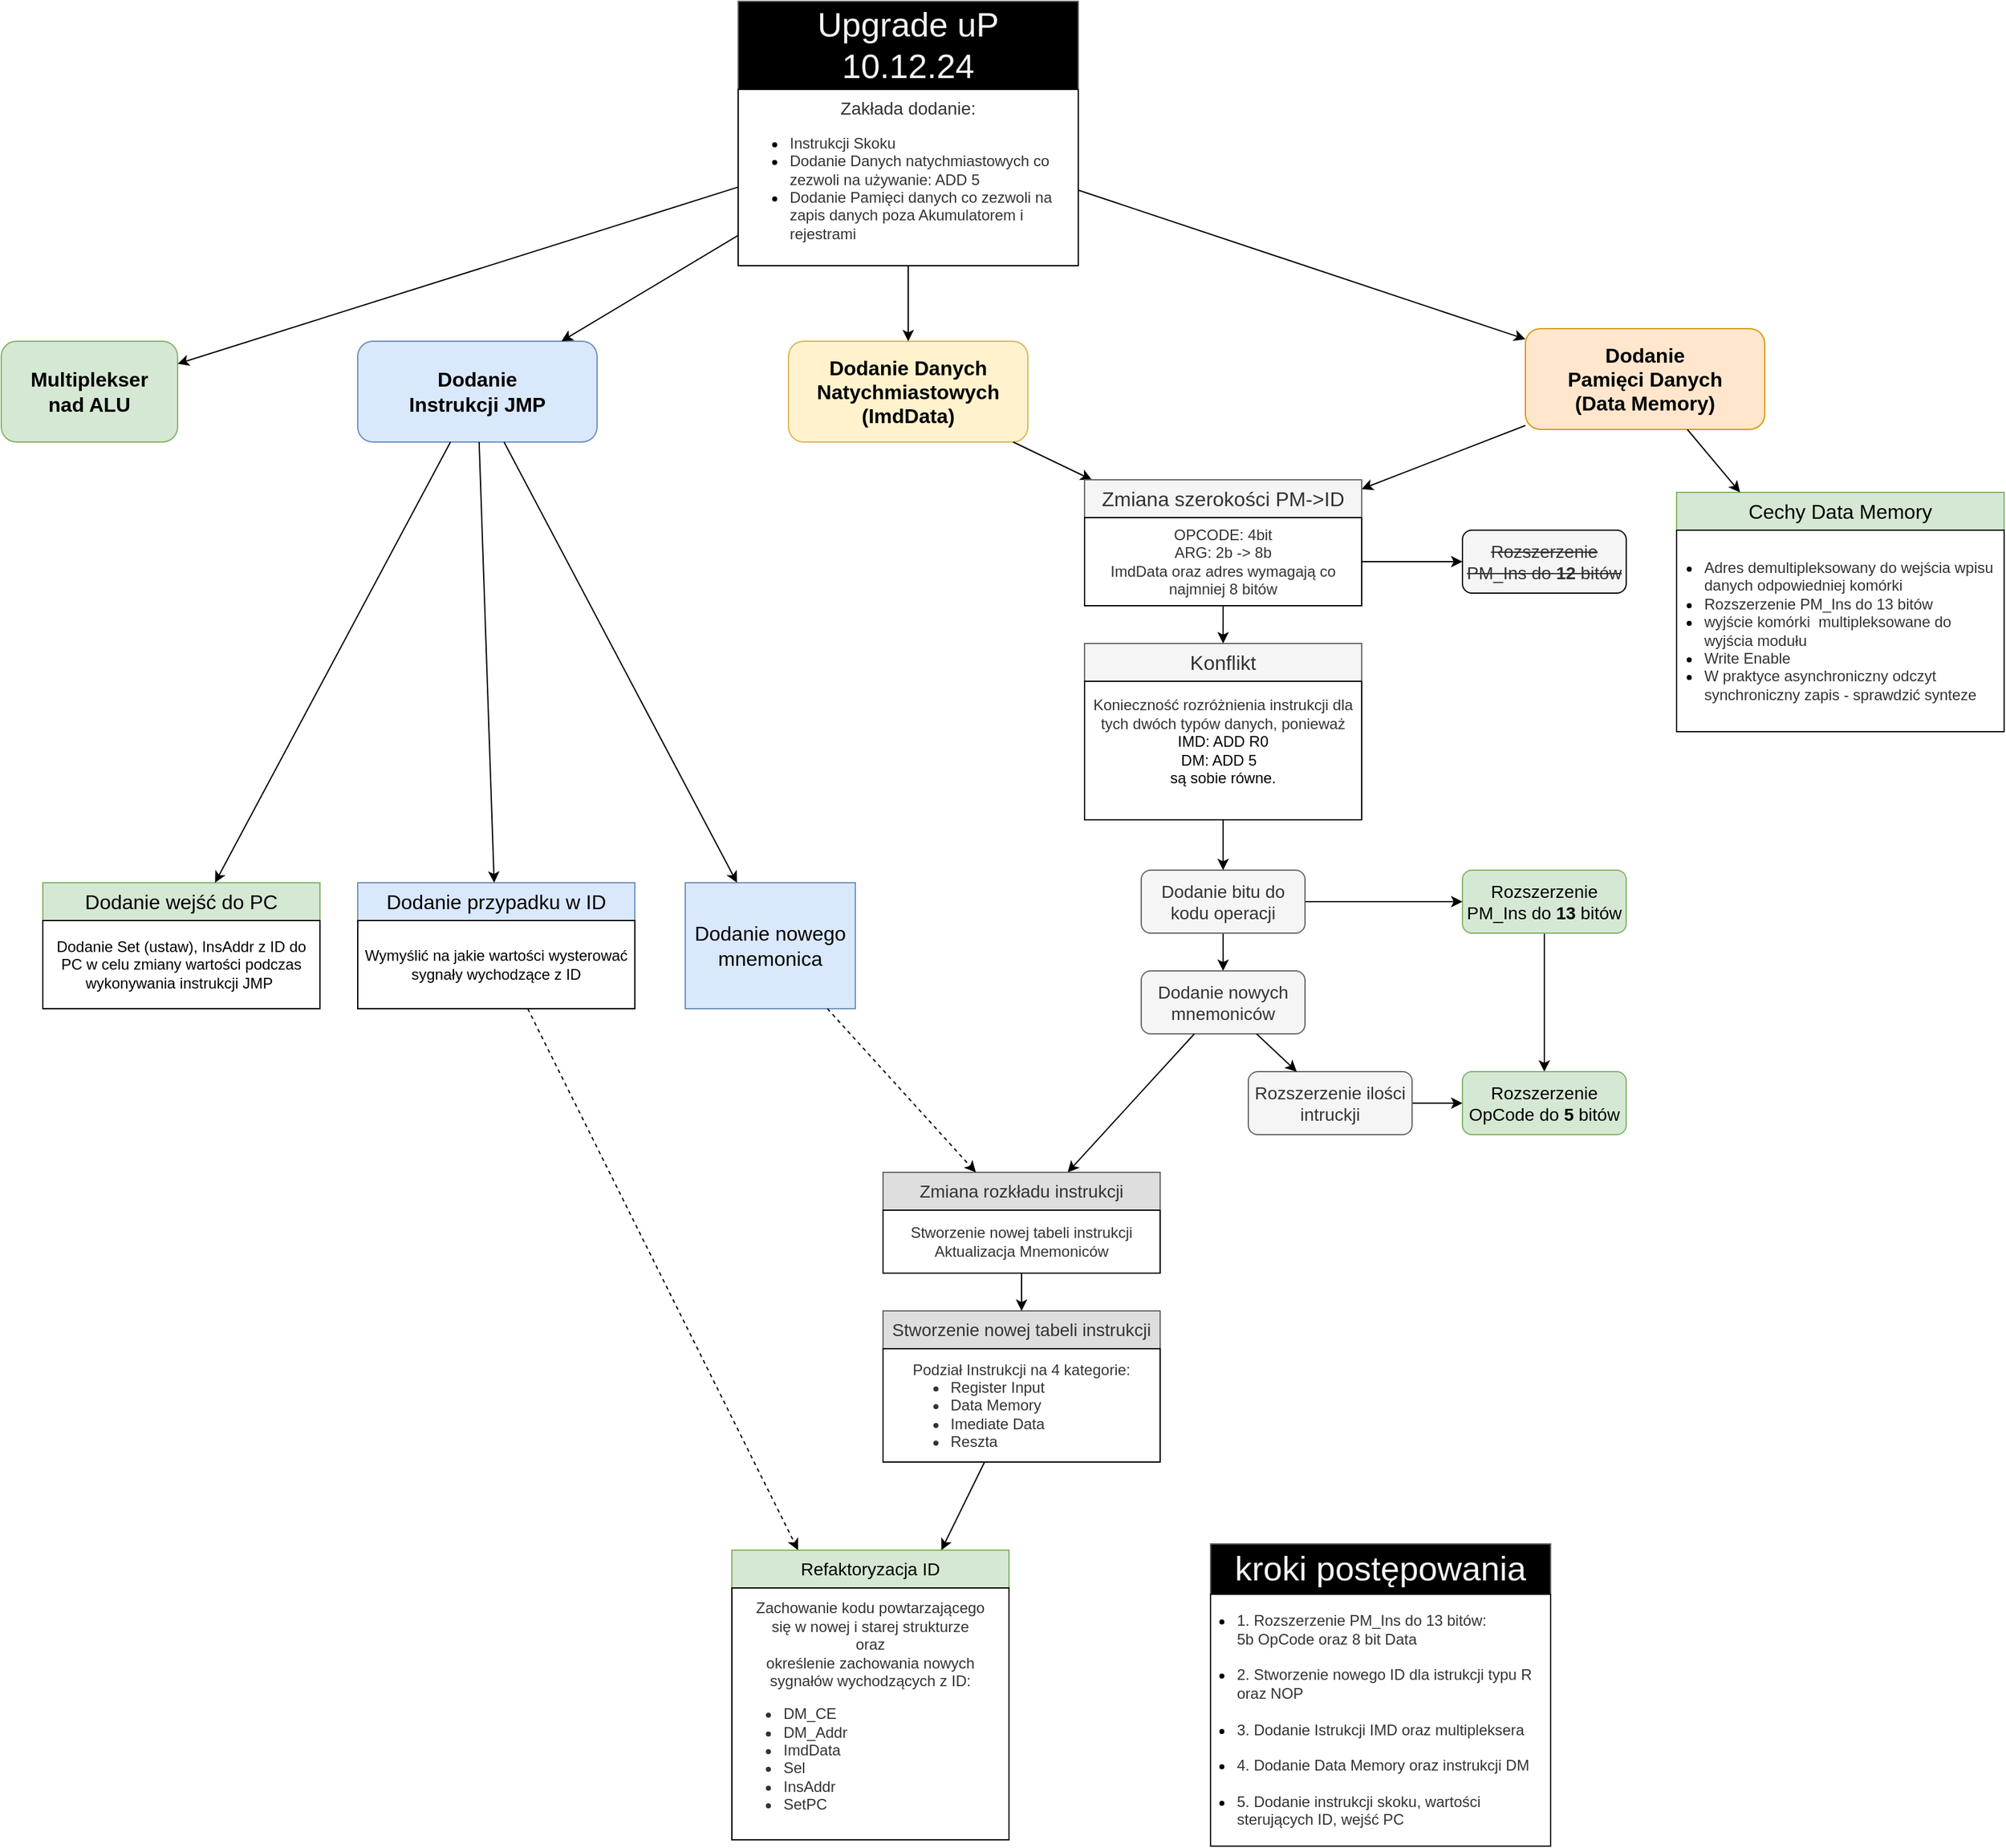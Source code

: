 <mxfile version="24.7.17">
  <diagram name="Page-1" id="2c0d36ab-eaac-3732-788b-9136903baeff">
    <mxGraphModel dx="875" dy="1793.5" grid="1" gridSize="10" guides="1" tooltips="1" connect="1" arrows="1" fold="1" page="1" pageScale="1.5" pageWidth="1169" pageHeight="827" background="none" math="0" shadow="0">
      <root>
        <mxCell id="0" />
        <mxCell id="1" parent="0" />
        <mxCell id="xErckH01YXHk2ok-q27Q-126" value="&lt;b style=&quot;font-size: 16px;&quot;&gt;Dodanie &lt;br&gt;Instrukcji JMP&lt;/b&gt;" style="rounded=1;whiteSpace=wrap;html=1;fillColor=#dae8fc;strokeColor=#6c8ebf;" vertex="1" parent="1">
          <mxGeometry x="603" y="240" width="190" height="80" as="geometry" />
        </mxCell>
        <mxCell id="xErckH01YXHk2ok-q27Q-127" value="&lt;b style=&quot;font-size: 16px;&quot;&gt;Dodanie &lt;br&gt;Pamięci Danych&lt;br&gt;(Data Memory)&lt;/b&gt;" style="rounded=1;whiteSpace=wrap;html=1;fillColor=#ffe6cc;strokeColor=#d79b00;" vertex="1" parent="1">
          <mxGeometry x="1530" y="230" width="190" height="80" as="geometry" />
        </mxCell>
        <mxCell id="xErckH01YXHk2ok-q27Q-128" value="&lt;b style=&quot;font-size: 16px;&quot;&gt;Dodanie Danych Natychmiastowych&lt;br&gt;(ImdData)&lt;/b&gt;" style="rounded=1;whiteSpace=wrap;html=1;fillColor=#fff2cc;strokeColor=#d6b656;" vertex="1" parent="1">
          <mxGeometry x="945" y="240" width="190" height="80" as="geometry" />
        </mxCell>
        <mxCell id="xErckH01YXHk2ok-q27Q-130" value="" style="endArrow=classic;html=1;rounded=0;" edge="1" parent="1" source="xErckH01YXHk2ok-q27Q-208" target="xErckH01YXHk2ok-q27Q-128">
          <mxGeometry width="50" height="50" relative="1" as="geometry">
            <mxPoint x="1040" y="120" as="sourcePoint" />
            <mxPoint x="870" y="250" as="targetPoint" />
          </mxGeometry>
        </mxCell>
        <mxCell id="xErckH01YXHk2ok-q27Q-131" value="" style="endArrow=classic;html=1;rounded=0;" edge="1" parent="1" source="xErckH01YXHk2ok-q27Q-208" target="xErckH01YXHk2ok-q27Q-127">
          <mxGeometry width="50" height="50" relative="1" as="geometry">
            <mxPoint x="1200" y="117.576" as="sourcePoint" />
            <mxPoint x="1073" y="280" as="targetPoint" />
          </mxGeometry>
        </mxCell>
        <mxCell id="xErckH01YXHk2ok-q27Q-136" value="" style="endArrow=classic;html=1;rounded=0;" edge="1" parent="1" source="xErckH01YXHk2ok-q27Q-128" target="xErckH01YXHk2ok-q27Q-142">
          <mxGeometry width="50" height="50" relative="1" as="geometry">
            <mxPoint x="970" y="350" as="sourcePoint" />
            <mxPoint x="1114.194" y="380.0" as="targetPoint" />
          </mxGeometry>
        </mxCell>
        <mxCell id="xErckH01YXHk2ok-q27Q-137" value="" style="endArrow=classic;html=1;rounded=0;" edge="1" parent="1" source="xErckH01YXHk2ok-q27Q-127" target="xErckH01YXHk2ok-q27Q-142">
          <mxGeometry width="50" height="50" relative="1" as="geometry">
            <mxPoint x="1060" y="140" as="sourcePoint" />
            <mxPoint x="1204.677" y="380.0" as="targetPoint" />
          </mxGeometry>
        </mxCell>
        <mxCell id="xErckH01YXHk2ok-q27Q-142" value="&lt;span style=&quot;font-size: 16px; font-weight: 400;&quot;&gt;Zmiana szerokości&amp;nbsp;&lt;/span&gt;&lt;span style=&quot;font-size: 16px; font-weight: 400;&quot;&gt;PM-&amp;gt;ID&lt;/span&gt;" style="swimlane;whiteSpace=wrap;html=1;fillColor=#f5f5f5;strokeColor=#666666;fixDash=0;dropTarget=1;editable=1;movable=1;resizable=1;rotatable=1;deletable=1;locked=0;connectable=1;treeFolding=0;swimlaneLine=1;noLabel=0;perimeter=rectanglePerimeter;autosize=0;fixedWidth=0;fontColor=#333333;startSize=30;" vertex="1" parent="1">
          <mxGeometry x="1180" y="350" width="220" height="100" as="geometry">
            <mxRectangle x="430" y="-220" width="50" height="30" as="alternateBounds" />
          </mxGeometry>
        </mxCell>
        <mxCell id="xErckH01YXHk2ok-q27Q-145" value="&lt;span style=&quot;color: rgb(51, 51, 51);&quot;&gt;OPCODE: 4bit&lt;/span&gt;&lt;br style=&quot;color: rgb(51, 51, 51);&quot;&gt;&lt;span style=&quot;color: rgb(51, 51, 51);&quot;&gt;ARG: 2b -&amp;gt; 8b&lt;/span&gt;&lt;br style=&quot;color: rgb(51, 51, 51);&quot;&gt;&lt;span style=&quot;color: rgb(51, 51, 51);&quot;&gt;ImdData oraz adres wymagają co najmniej 8 bitów&lt;/span&gt;" style="rounded=0;whiteSpace=wrap;html=1;" vertex="1" parent="xErckH01YXHk2ok-q27Q-142">
          <mxGeometry y="30" width="220" height="70" as="geometry" />
        </mxCell>
        <mxCell id="xErckH01YXHk2ok-q27Q-147" value="&lt;span style=&quot;font-size: 16px; font-weight: normal;&quot;&gt;Dodanie wejść do PC&lt;/span&gt;" style="swimlane;whiteSpace=wrap;html=1;fillColor=#d5e8d4;strokeColor=#82b366;fixDash=0;dropTarget=1;editable=1;movable=1;resizable=1;rotatable=1;deletable=1;locked=0;connectable=1;treeFolding=0;swimlaneLine=1;noLabel=0;perimeter=rectanglePerimeter;autosize=0;fixedWidth=0;startSize=30;" vertex="1" parent="1">
          <mxGeometry x="353" y="670" width="220" height="100" as="geometry">
            <mxRectangle x="430" y="-220" width="50" height="30" as="alternateBounds" />
          </mxGeometry>
        </mxCell>
        <mxCell id="xErckH01YXHk2ok-q27Q-148" value="Dodanie Set (ustaw), InsAddr z ID do PC w celu zmiany wartości podczas wykonywania instrukcji JMP&amp;nbsp;" style="rounded=0;whiteSpace=wrap;html=1;" vertex="1" parent="xErckH01YXHk2ok-q27Q-147">
          <mxGeometry y="30" width="220" height="70" as="geometry" />
        </mxCell>
        <mxCell id="xErckH01YXHk2ok-q27Q-149" value="&lt;span style=&quot;font-size: 16px;&quot;&gt;Dodanie nowego mnemonica&lt;/span&gt;" style="rounded=0;whiteSpace=wrap;html=1;fillColor=#dae8fc;strokeColor=#6c8ebf;" vertex="1" parent="1">
          <mxGeometry x="863" y="670" width="135" height="100" as="geometry" />
        </mxCell>
        <mxCell id="xErckH01YXHk2ok-q27Q-151" value="" style="endArrow=classic;html=1;rounded=0;" edge="1" parent="1" source="xErckH01YXHk2ok-q27Q-126" target="xErckH01YXHk2ok-q27Q-147">
          <mxGeometry width="50" height="50" relative="1" as="geometry">
            <mxPoint x="743" y="840" as="sourcePoint" />
            <mxPoint x="793" y="790" as="targetPoint" />
          </mxGeometry>
        </mxCell>
        <mxCell id="xErckH01YXHk2ok-q27Q-153" value="&lt;span style=&quot;font-size: 16px; font-weight: 400;&quot;&gt;Dodanie przypadku w ID&lt;/span&gt;" style="swimlane;whiteSpace=wrap;html=1;fillColor=#dae8fc;strokeColor=#6c8ebf;fixDash=0;dropTarget=1;editable=1;movable=1;resizable=1;rotatable=1;deletable=1;locked=0;connectable=1;treeFolding=0;swimlaneLine=1;noLabel=0;perimeter=rectanglePerimeter;autosize=0;fixedWidth=0;startSize=30;" vertex="1" parent="1">
          <mxGeometry x="603" y="670" width="220" height="100" as="geometry">
            <mxRectangle x="430" y="-220" width="50" height="30" as="alternateBounds" />
          </mxGeometry>
        </mxCell>
        <mxCell id="xErckH01YXHk2ok-q27Q-154" value="Wymyślić na jakie wartości wysterować sygnały wychodzące z ID" style="rounded=0;whiteSpace=wrap;html=1;" vertex="1" parent="xErckH01YXHk2ok-q27Q-153">
          <mxGeometry y="30" width="220" height="70" as="geometry" />
        </mxCell>
        <mxCell id="xErckH01YXHk2ok-q27Q-156" value="" style="endArrow=classic;html=1;rounded=0;" edge="1" parent="1" source="xErckH01YXHk2ok-q27Q-126" target="xErckH01YXHk2ok-q27Q-153">
          <mxGeometry width="50" height="50" relative="1" as="geometry">
            <mxPoint x="823" y="620" as="sourcePoint" />
            <mxPoint x="873" y="570" as="targetPoint" />
          </mxGeometry>
        </mxCell>
        <mxCell id="xErckH01YXHk2ok-q27Q-160" value="&lt;span style=&quot;font-size: 16px; font-weight: 400;&quot;&gt;Konflikt&lt;/span&gt;" style="swimlane;whiteSpace=wrap;html=1;fillColor=#f5f5f5;strokeColor=#666666;fixDash=0;dropTarget=1;editable=1;movable=1;resizable=1;rotatable=1;deletable=1;locked=0;connectable=1;treeFolding=0;swimlaneLine=1;noLabel=0;perimeter=rectanglePerimeter;autosize=0;fixedWidth=0;fontColor=#333333;startSize=30;" vertex="1" parent="1">
          <mxGeometry x="1180" y="480" width="220" height="140" as="geometry">
            <mxRectangle x="1180" y="480" width="50" height="30" as="alternateBounds" />
          </mxGeometry>
        </mxCell>
        <mxCell id="xErckH01YXHk2ok-q27Q-161" value="&lt;font color=&quot;#333333&quot;&gt;Konieczność rozróżnienia instrukcji dla tych dwóch typów danych, ponieważ&lt;br&gt;&lt;/font&gt;IMD: ADD R0&lt;br&gt;DM: ADD 5&amp;nbsp;&amp;nbsp;&lt;br&gt;są sobie równe.&lt;div&gt;&lt;br&gt;&lt;/div&gt;" style="rounded=0;whiteSpace=wrap;html=1;" vertex="1" parent="xErckH01YXHk2ok-q27Q-160">
          <mxGeometry y="30" width="220" height="110" as="geometry" />
        </mxCell>
        <mxCell id="xErckH01YXHk2ok-q27Q-163" value="&lt;font style=&quot;font-size: 14px;&quot;&gt;&lt;strike&gt;Rozszerzenie PM_Ins do &lt;b&gt;12 &lt;/b&gt;bitów&lt;/strike&gt;&lt;/font&gt;" style="rounded=1;whiteSpace=wrap;html=1;fillColor=#f5f5f5;fontColor=#333333;strokeColor=#000000;" vertex="1" parent="1">
          <mxGeometry x="1480" y="390" width="130" height="50" as="geometry" />
        </mxCell>
        <mxCell id="xErckH01YXHk2ok-q27Q-164" style="edgeStyle=orthogonalEdgeStyle;rounded=0;orthogonalLoop=1;jettySize=auto;html=1;" edge="1" parent="1" source="xErckH01YXHk2ok-q27Q-145" target="xErckH01YXHk2ok-q27Q-163">
          <mxGeometry relative="1" as="geometry" />
        </mxCell>
        <mxCell id="xErckH01YXHk2ok-q27Q-183" value="" style="edgeStyle=orthogonalEdgeStyle;rounded=0;orthogonalLoop=1;jettySize=auto;html=1;" edge="1" parent="1" source="xErckH01YXHk2ok-q27Q-167" target="xErckH01YXHk2ok-q27Q-170">
          <mxGeometry relative="1" as="geometry" />
        </mxCell>
        <mxCell id="xErckH01YXHk2ok-q27Q-167" value="&lt;font style=&quot;font-size: 14px;&quot;&gt;Rozszerzenie PM_Ins do &lt;b&gt;13&lt;/b&gt; bitów&lt;/font&gt;" style="rounded=1;whiteSpace=wrap;html=1;fillColor=#d5e8d4;strokeColor=#82b366;" vertex="1" parent="1">
          <mxGeometry x="1480" y="660" width="130" height="50" as="geometry" />
        </mxCell>
        <mxCell id="xErckH01YXHk2ok-q27Q-171" style="edgeStyle=orthogonalEdgeStyle;rounded=0;orthogonalLoop=1;jettySize=auto;html=1;" edge="1" parent="1" source="xErckH01YXHk2ok-q27Q-168" target="xErckH01YXHk2ok-q27Q-167">
          <mxGeometry relative="1" as="geometry" />
        </mxCell>
        <mxCell id="xErckH01YXHk2ok-q27Q-174" value="" style="edgeStyle=orthogonalEdgeStyle;rounded=0;orthogonalLoop=1;jettySize=auto;html=1;" edge="1" parent="1" source="xErckH01YXHk2ok-q27Q-168" target="xErckH01YXHk2ok-q27Q-169">
          <mxGeometry relative="1" as="geometry" />
        </mxCell>
        <mxCell id="xErckH01YXHk2ok-q27Q-168" value="&lt;span style=&quot;font-size: 14px;&quot;&gt;Dodanie bitu do kodu operacji&lt;/span&gt;" style="rounded=1;whiteSpace=wrap;html=1;fillColor=#f5f5f5;fontColor=#333333;strokeColor=#666666;" vertex="1" parent="1">
          <mxGeometry x="1225" y="660" width="130" height="50" as="geometry" />
        </mxCell>
        <mxCell id="xErckH01YXHk2ok-q27Q-169" value="&lt;span style=&quot;font-size: 14px;&quot;&gt;Dodanie nowych mnemoniców&lt;/span&gt;" style="rounded=1;whiteSpace=wrap;html=1;fillColor=#f5f5f5;fontColor=#333333;strokeColor=#666666;" vertex="1" parent="1">
          <mxGeometry x="1225" y="740" width="130" height="50" as="geometry" />
        </mxCell>
        <mxCell id="xErckH01YXHk2ok-q27Q-170" value="&lt;span style=&quot;font-size: 14px;&quot;&gt;Rozszerzenie OpCode do &lt;b&gt;5&lt;/b&gt;&lt;/span&gt;&lt;span style=&quot;font-size: 14px;&quot;&gt;&amp;nbsp;bitów&lt;/span&gt;" style="rounded=1;whiteSpace=wrap;html=1;fillColor=#d5e8d4;strokeColor=#82b366;" vertex="1" parent="1">
          <mxGeometry x="1480" y="820" width="130" height="50" as="geometry" />
        </mxCell>
        <mxCell id="xErckH01YXHk2ok-q27Q-173" value="" style="edgeStyle=orthogonalEdgeStyle;rounded=0;orthogonalLoop=1;jettySize=auto;html=1;" edge="1" parent="1" source="xErckH01YXHk2ok-q27Q-161" target="xErckH01YXHk2ok-q27Q-168">
          <mxGeometry relative="1" as="geometry" />
        </mxCell>
        <mxCell id="xErckH01YXHk2ok-q27Q-182" value="" style="edgeStyle=orthogonalEdgeStyle;rounded=0;orthogonalLoop=1;jettySize=auto;html=1;" edge="1" parent="1" source="xErckH01YXHk2ok-q27Q-176" target="xErckH01YXHk2ok-q27Q-170">
          <mxGeometry relative="1" as="geometry" />
        </mxCell>
        <mxCell id="xErckH01YXHk2ok-q27Q-176" value="&lt;span style=&quot;font-size: 14px;&quot;&gt;Rozszerzenie ilości intruckji&lt;/span&gt;" style="rounded=1;whiteSpace=wrap;html=1;fillColor=#f5f5f5;fontColor=#333333;strokeColor=#666666;" vertex="1" parent="1">
          <mxGeometry x="1310" y="820" width="130" height="50" as="geometry" />
        </mxCell>
        <mxCell id="xErckH01YXHk2ok-q27Q-179" value="" style="endArrow=classic;html=1;rounded=0;" edge="1" parent="1" source="xErckH01YXHk2ok-q27Q-169" target="xErckH01YXHk2ok-q27Q-185">
          <mxGeometry width="50" height="50" relative="1" as="geometry">
            <mxPoint x="1280" y="630" as="sourcePoint" />
            <mxPoint x="1224.688" y="820" as="targetPoint" />
          </mxGeometry>
        </mxCell>
        <mxCell id="xErckH01YXHk2ok-q27Q-180" value="" style="endArrow=classic;html=1;rounded=0;" edge="1" parent="1" source="xErckH01YXHk2ok-q27Q-169" target="xErckH01YXHk2ok-q27Q-176">
          <mxGeometry width="50" height="50" relative="1" as="geometry">
            <mxPoint x="1280" y="630" as="sourcePoint" />
            <mxPoint x="1330" y="580" as="targetPoint" />
          </mxGeometry>
        </mxCell>
        <mxCell id="xErckH01YXHk2ok-q27Q-185" value="&lt;span style=&quot;font-size: 14px; font-weight: 400;&quot;&gt;Zmiana rozkładu instrukcji&lt;/span&gt;" style="swimlane;whiteSpace=wrap;html=1;fillColor=#dedede;strokeColor=#666666;fixDash=0;dropTarget=1;editable=1;movable=1;resizable=1;rotatable=1;deletable=1;locked=0;connectable=1;treeFolding=0;swimlaneLine=1;noLabel=0;perimeter=rectanglePerimeter;autosize=0;fixedWidth=0;fontColor=#333333;startSize=30;" vertex="1" parent="1">
          <mxGeometry x="1020" y="900" width="220" height="80" as="geometry">
            <mxRectangle x="430" y="-220" width="50" height="30" as="alternateBounds" />
          </mxGeometry>
        </mxCell>
        <mxCell id="xErckH01YXHk2ok-q27Q-186" value="&lt;div&gt;&lt;font color=&quot;#333333&quot;&gt;Stworzenie nowej tabeli instrukcji&lt;br&gt;Aktualizacja Mnemoniców&lt;/font&gt;&lt;/div&gt;" style="rounded=0;whiteSpace=wrap;html=1;container=1;" vertex="1" parent="xErckH01YXHk2ok-q27Q-185">
          <mxGeometry y="30" width="220" height="50" as="geometry">
            <mxRectangle y="30" width="220" height="30" as="alternateBounds" />
          </mxGeometry>
        </mxCell>
        <mxCell id="xErckH01YXHk2ok-q27Q-197" value="" style="endArrow=classic;html=1;rounded=0;dashed=1;" edge="1" parent="1" source="xErckH01YXHk2ok-q27Q-149" target="xErckH01YXHk2ok-q27Q-185">
          <mxGeometry width="50" height="50" relative="1" as="geometry">
            <mxPoint x="920" y="880" as="sourcePoint" />
            <mxPoint x="970" y="830" as="targetPoint" />
          </mxGeometry>
        </mxCell>
        <mxCell id="xErckH01YXHk2ok-q27Q-200" value="&lt;span style=&quot;font-size: 14px; font-weight: 400;&quot;&gt;Refaktoryzacja ID&lt;/span&gt;" style="swimlane;whiteSpace=wrap;html=1;fillColor=#d5e8d4;strokeColor=#82b366;fixDash=0;dropTarget=1;editable=1;movable=1;resizable=1;rotatable=1;deletable=1;locked=0;connectable=1;treeFolding=0;swimlaneLine=1;noLabel=0;perimeter=rectanglePerimeter;autosize=0;fixedWidth=0;startSize=30;" vertex="1" parent="1">
          <mxGeometry x="900" y="1200" width="220" height="230" as="geometry">
            <mxRectangle x="430" y="-220" width="50" height="30" as="alternateBounds" />
          </mxGeometry>
        </mxCell>
        <mxCell id="xErckH01YXHk2ok-q27Q-201" value="&lt;font color=&quot;#333333&quot;&gt;Zachowanie kodu powtarzającego &lt;br&gt;się w nowej i starej strukturze&lt;br&gt;oraz &lt;br&gt;określenie zachowania nowych sygnałów wychodzących z ID:&lt;br&gt;&lt;ul&gt;&lt;li style=&quot;text-align: left;&quot;&gt;DM_CE&lt;/li&gt;&lt;li style=&quot;text-align: left;&quot;&gt;DM_Addr&lt;/li&gt;&lt;li style=&quot;text-align: left;&quot;&gt;ImdData&lt;/li&gt;&lt;li style=&quot;text-align: left;&quot;&gt;Sel&lt;/li&gt;&lt;li style=&quot;text-align: left;&quot;&gt;InsAddr&lt;/li&gt;&lt;li style=&quot;text-align: left;&quot;&gt;SetPC&lt;/li&gt;&lt;/ul&gt;&lt;/font&gt;" style="rounded=0;whiteSpace=wrap;html=1;container=1;" vertex="1" parent="xErckH01YXHk2ok-q27Q-200">
          <mxGeometry y="30" width="220" height="200" as="geometry">
            <mxRectangle y="30" width="220" height="30" as="alternateBounds" />
          </mxGeometry>
        </mxCell>
        <mxCell id="xErckH01YXHk2ok-q27Q-202" value="&lt;span style=&quot;font-size: 14px; font-weight: 400;&quot;&gt;Stworzenie nowej tabeli instrukcji&lt;/span&gt;" style="swimlane;whiteSpace=wrap;html=1;fillColor=#dedede;strokeColor=#666666;fixDash=0;dropTarget=1;editable=1;movable=1;resizable=1;rotatable=1;deletable=1;locked=0;connectable=1;treeFolding=0;swimlaneLine=1;noLabel=0;perimeter=rectanglePerimeter;autosize=0;fixedWidth=0;fontColor=#333333;startSize=30;" vertex="1" parent="1">
          <mxGeometry x="1020" y="1010" width="220" height="120" as="geometry">
            <mxRectangle x="430" y="-220" width="50" height="30" as="alternateBounds" />
          </mxGeometry>
        </mxCell>
        <mxCell id="xErckH01YXHk2ok-q27Q-203" value="&lt;font color=&quot;#333333&quot;&gt;Podział Instrukcji na 4 kategorie:&lt;/font&gt;&lt;font color=&quot;#333333&quot;&gt;&lt;br&gt;&lt;ul style=&quot;padding-left: 30px; margin-top: 0px; margin-bottom: 0px;&quot;&gt;&lt;li style=&quot;text-align: left;&quot;&gt;Register Input&lt;/li&gt;&lt;li style=&quot;text-align: left;&quot;&gt;Data Memory&lt;/li&gt;&lt;li style=&quot;text-align: left;&quot;&gt;Imediate Data&lt;/li&gt;&lt;li style=&quot;text-align: left;&quot;&gt;Reszta&lt;/li&gt;&lt;/ul&gt;&lt;/font&gt;" style="rounded=0;whiteSpace=wrap;html=1;container=1;" vertex="1" parent="xErckH01YXHk2ok-q27Q-202">
          <mxGeometry y="30" width="220" height="90" as="geometry">
            <mxRectangle y="30" width="220" height="30" as="alternateBounds" />
          </mxGeometry>
        </mxCell>
        <mxCell id="xErckH01YXHk2ok-q27Q-207" style="edgeStyle=orthogonalEdgeStyle;rounded=0;orthogonalLoop=1;jettySize=auto;html=1;" edge="1" parent="1" source="xErckH01YXHk2ok-q27Q-186" target="xErckH01YXHk2ok-q27Q-202">
          <mxGeometry relative="1" as="geometry" />
        </mxCell>
        <mxCell id="xErckH01YXHk2ok-q27Q-208" value="&lt;font style=&quot;font-size: 27px;&quot; color=&quot;#f5f5f5&quot;&gt;&lt;span style=&quot;font-weight: 400;&quot;&gt;Upgrade uP&lt;/span&gt;&lt;br style=&quot;font-weight: 400;&quot;&gt;&lt;span style=&quot;font-weight: 400;&quot;&gt;10.12.24&lt;/span&gt;&lt;/font&gt;" style="swimlane;whiteSpace=wrap;html=1;fillColor=#000000;strokeColor=#666666;fixDash=0;dropTarget=1;editable=1;movable=1;resizable=1;rotatable=1;deletable=1;locked=0;connectable=1;treeFolding=0;swimlaneLine=1;noLabel=0;perimeter=rectanglePerimeter;autosize=0;fixedWidth=0;fontColor=#333333;startSize=70;" vertex="1" parent="1">
          <mxGeometry x="905" y="-30" width="270" height="210" as="geometry">
            <mxRectangle x="430" y="-220" width="50" height="30" as="alternateBounds" />
          </mxGeometry>
        </mxCell>
        <mxCell id="xErckH01YXHk2ok-q27Q-209" value="&lt;font style=&quot;font-size: 14px;&quot; color=&quot;#333333&quot;&gt;Zakłada dodanie:&lt;/font&gt;&lt;div&gt;&lt;ul&gt;&lt;li style=&quot;text-align: left;&quot;&gt;&lt;font color=&quot;#333333&quot;&gt;Instrukcji Skoku&lt;/font&gt;&lt;/li&gt;&lt;li style=&quot;text-align: left;&quot;&gt;&lt;font color=&quot;#333333&quot;&gt;Dodanie Danych natychmiastowych co zezwoli na używanie: ADD 5&lt;/font&gt;&lt;/li&gt;&lt;li style=&quot;text-align: left;&quot;&gt;&lt;font color=&quot;#333333&quot;&gt;Dodanie Pamięci danych co zezwoli na zapis danych poza Akumulatorem i rejestrami&lt;/font&gt;&lt;/li&gt;&lt;/ul&gt;&lt;/div&gt;" style="rounded=0;whiteSpace=wrap;html=1;" vertex="1" parent="xErckH01YXHk2ok-q27Q-208">
          <mxGeometry y="70" width="270" height="140" as="geometry" />
        </mxCell>
        <mxCell id="xErckH01YXHk2ok-q27Q-211" value="" style="endArrow=classic;html=1;rounded=0;" edge="1" parent="1" source="xErckH01YXHk2ok-q27Q-126" target="xErckH01YXHk2ok-q27Q-149">
          <mxGeometry width="50" height="50" relative="1" as="geometry">
            <mxPoint x="920" y="370" as="sourcePoint" />
            <mxPoint x="970" y="320" as="targetPoint" />
          </mxGeometry>
        </mxCell>
        <mxCell id="xErckH01YXHk2ok-q27Q-212" value="" style="endArrow=classic;html=1;rounded=0;" edge="1" parent="1" source="xErckH01YXHk2ok-q27Q-208" target="xErckH01YXHk2ok-q27Q-126">
          <mxGeometry width="50" height="50" relative="1" as="geometry">
            <mxPoint x="920" y="220" as="sourcePoint" />
            <mxPoint x="970" y="170" as="targetPoint" />
          </mxGeometry>
        </mxCell>
        <mxCell id="xErckH01YXHk2ok-q27Q-213" value="&lt;span style=&quot;font-size: 16px;&quot;&gt;&lt;b&gt;Multiplekser &lt;br&gt;nad ALU&lt;/b&gt;&lt;/span&gt;" style="rounded=1;whiteSpace=wrap;html=1;fillColor=#d5e8d4;strokeColor=#82b366;" vertex="1" parent="1">
          <mxGeometry x="320" y="240" width="140" height="80" as="geometry" />
        </mxCell>
        <mxCell id="xErckH01YXHk2ok-q27Q-214" value="" style="endArrow=classic;html=1;rounded=0;" edge="1" parent="1" source="xErckH01YXHk2ok-q27Q-208" target="xErckH01YXHk2ok-q27Q-213">
          <mxGeometry width="50" height="50" relative="1" as="geometry">
            <mxPoint x="870" y="590" as="sourcePoint" />
            <mxPoint x="920" y="540" as="targetPoint" />
          </mxGeometry>
        </mxCell>
        <mxCell id="xErckH01YXHk2ok-q27Q-216" style="edgeStyle=orthogonalEdgeStyle;rounded=0;orthogonalLoop=1;jettySize=auto;html=1;" edge="1" parent="1" source="xErckH01YXHk2ok-q27Q-145" target="xErckH01YXHk2ok-q27Q-160">
          <mxGeometry relative="1" as="geometry" />
        </mxCell>
        <mxCell id="xErckH01YXHk2ok-q27Q-218" value="" style="endArrow=classic;html=1;rounded=0;" edge="1" parent="1" source="xErckH01YXHk2ok-q27Q-202" target="xErckH01YXHk2ok-q27Q-200">
          <mxGeometry width="50" height="50" relative="1" as="geometry">
            <mxPoint x="1020" y="1050" as="sourcePoint" />
            <mxPoint x="1070" y="1000" as="targetPoint" />
          </mxGeometry>
        </mxCell>
        <mxCell id="xErckH01YXHk2ok-q27Q-219" value="" style="endArrow=classic;html=1;rounded=0;dashed=1;" edge="1" parent="1" source="xErckH01YXHk2ok-q27Q-153" target="xErckH01YXHk2ok-q27Q-200">
          <mxGeometry width="50" height="50" relative="1" as="geometry">
            <mxPoint x="1111" y="1140" as="sourcePoint" />
            <mxPoint x="1076" y="1210" as="targetPoint" />
          </mxGeometry>
        </mxCell>
        <mxCell id="xErckH01YXHk2ok-q27Q-221" value="&lt;span style=&quot;font-size: 16px; font-weight: 400;&quot;&gt;Cechy Data Memory&lt;/span&gt;" style="swimlane;whiteSpace=wrap;html=1;fillColor=#d5e8d4;strokeColor=#82b366;fixDash=0;dropTarget=1;editable=1;movable=1;resizable=1;rotatable=1;deletable=1;locked=0;connectable=1;treeFolding=0;swimlaneLine=1;noLabel=0;perimeter=rectanglePerimeter;autosize=0;fixedWidth=0;startSize=30;" vertex="1" parent="1">
          <mxGeometry x="1650" y="360" width="260" height="190" as="geometry">
            <mxRectangle x="1180" y="480" width="50" height="30" as="alternateBounds" />
          </mxGeometry>
        </mxCell>
        <mxCell id="xErckH01YXHk2ok-q27Q-222" value="&lt;ul style=&quot;padding-left: 20px;&quot;&gt;&lt;li&gt;&lt;font color=&quot;#333333&quot;&gt;Adres demultipleksowany do wejścia wpisu danych odpowiedniej komórki&lt;/font&gt;&lt;/li&gt;&lt;li&gt;&lt;font color=&quot;#333333&quot;&gt;Rozszerzenie PM_Ins do 13 bitów&lt;/font&gt;&lt;/li&gt;&lt;li&gt;&lt;font color=&quot;#333333&quot;&gt;wyjście komórki&amp;nbsp; multipleksowane do wyjścia modułu&lt;/font&gt;&lt;/li&gt;&lt;li&gt;&lt;font color=&quot;#333333&quot;&gt;Write Enable&lt;br&gt;&lt;/font&gt;&lt;/li&gt;&lt;li&gt;&lt;font color=&quot;#333333&quot;&gt;W praktyce asynchroniczny odczyt synchroniczny zapis - sprawdzić synteze&lt;/font&gt;&lt;/li&gt;&lt;/ul&gt;" style="rounded=0;whiteSpace=wrap;html=1;align=left;" vertex="1" parent="xErckH01YXHk2ok-q27Q-221">
          <mxGeometry y="30" width="260" height="160" as="geometry" />
        </mxCell>
        <mxCell id="xErckH01YXHk2ok-q27Q-223" value="" style="endArrow=classic;html=1;rounded=0;" edge="1" parent="1" source="xErckH01YXHk2ok-q27Q-127" target="xErckH01YXHk2ok-q27Q-221">
          <mxGeometry width="50" height="50" relative="1" as="geometry">
            <mxPoint x="1440" y="440" as="sourcePoint" />
            <mxPoint x="1490" y="390" as="targetPoint" />
          </mxGeometry>
        </mxCell>
        <mxCell id="xErckH01YXHk2ok-q27Q-226" value="&lt;font color=&quot;#f5f5f5&quot;&gt;&lt;span style=&quot;font-size: 27px; font-weight: 400;&quot;&gt;kroki postępowania&lt;/span&gt;&lt;/font&gt;" style="swimlane;whiteSpace=wrap;html=1;fillColor=#000000;strokeColor=#666666;fixDash=0;dropTarget=1;editable=1;movable=1;resizable=1;rotatable=1;deletable=1;locked=0;connectable=1;treeFolding=0;swimlaneLine=1;noLabel=0;perimeter=rectanglePerimeter;autosize=0;fixedWidth=0;fontColor=#333333;startSize=40;" vertex="1" parent="1">
          <mxGeometry x="1280" y="1195" width="270" height="240" as="geometry">
            <mxRectangle x="430" y="-220" width="50" height="30" as="alternateBounds" />
          </mxGeometry>
        </mxCell>
        <mxCell id="xErckH01YXHk2ok-q27Q-227" value="&lt;ul style=&quot;padding-left: 20px;&quot;&gt;&lt;li style=&quot;text-align: left;&quot;&gt;&lt;font color=&quot;#333333&quot;&gt;1. Rozszerzenie PM_Ins do 13 bitów: &lt;br&gt;5b OpCode oraz 8 bit Data&lt;br&gt;&lt;br&gt;&lt;/font&gt;&lt;/li&gt;&lt;li style=&quot;text-align: left;&quot;&gt;&lt;font color=&quot;#333333&quot;&gt;2. Stworzenie nowego ID dla istrukcji typu R oraz NOP&lt;br&gt;&lt;br&gt;&lt;/font&gt;&lt;/li&gt;&lt;li style=&quot;text-align: left;&quot;&gt;&lt;font color=&quot;#333333&quot;&gt;3. Dodanie Istrukcji IMD oraz multipleksera&lt;br&gt;&lt;br&gt;&lt;/font&gt;&lt;/li&gt;&lt;li style=&quot;text-align: left;&quot;&gt;&lt;font color=&quot;#333333&quot;&gt;4. Dodanie Data Memory oraz instrukcji DM&lt;br&gt;&lt;br&gt;&lt;/font&gt;&lt;/li&gt;&lt;li style=&quot;text-align: left;&quot;&gt;&lt;font color=&quot;#333333&quot;&gt;5. Dodanie instrukcji skoku, wartości sterujących ID, wejść PC&lt;/font&gt;&lt;/li&gt;&lt;/ul&gt;" style="rounded=0;whiteSpace=wrap;html=1;" vertex="1" parent="xErckH01YXHk2ok-q27Q-226">
          <mxGeometry y="40" width="270" height="200" as="geometry" />
        </mxCell>
      </root>
    </mxGraphModel>
  </diagram>
</mxfile>
